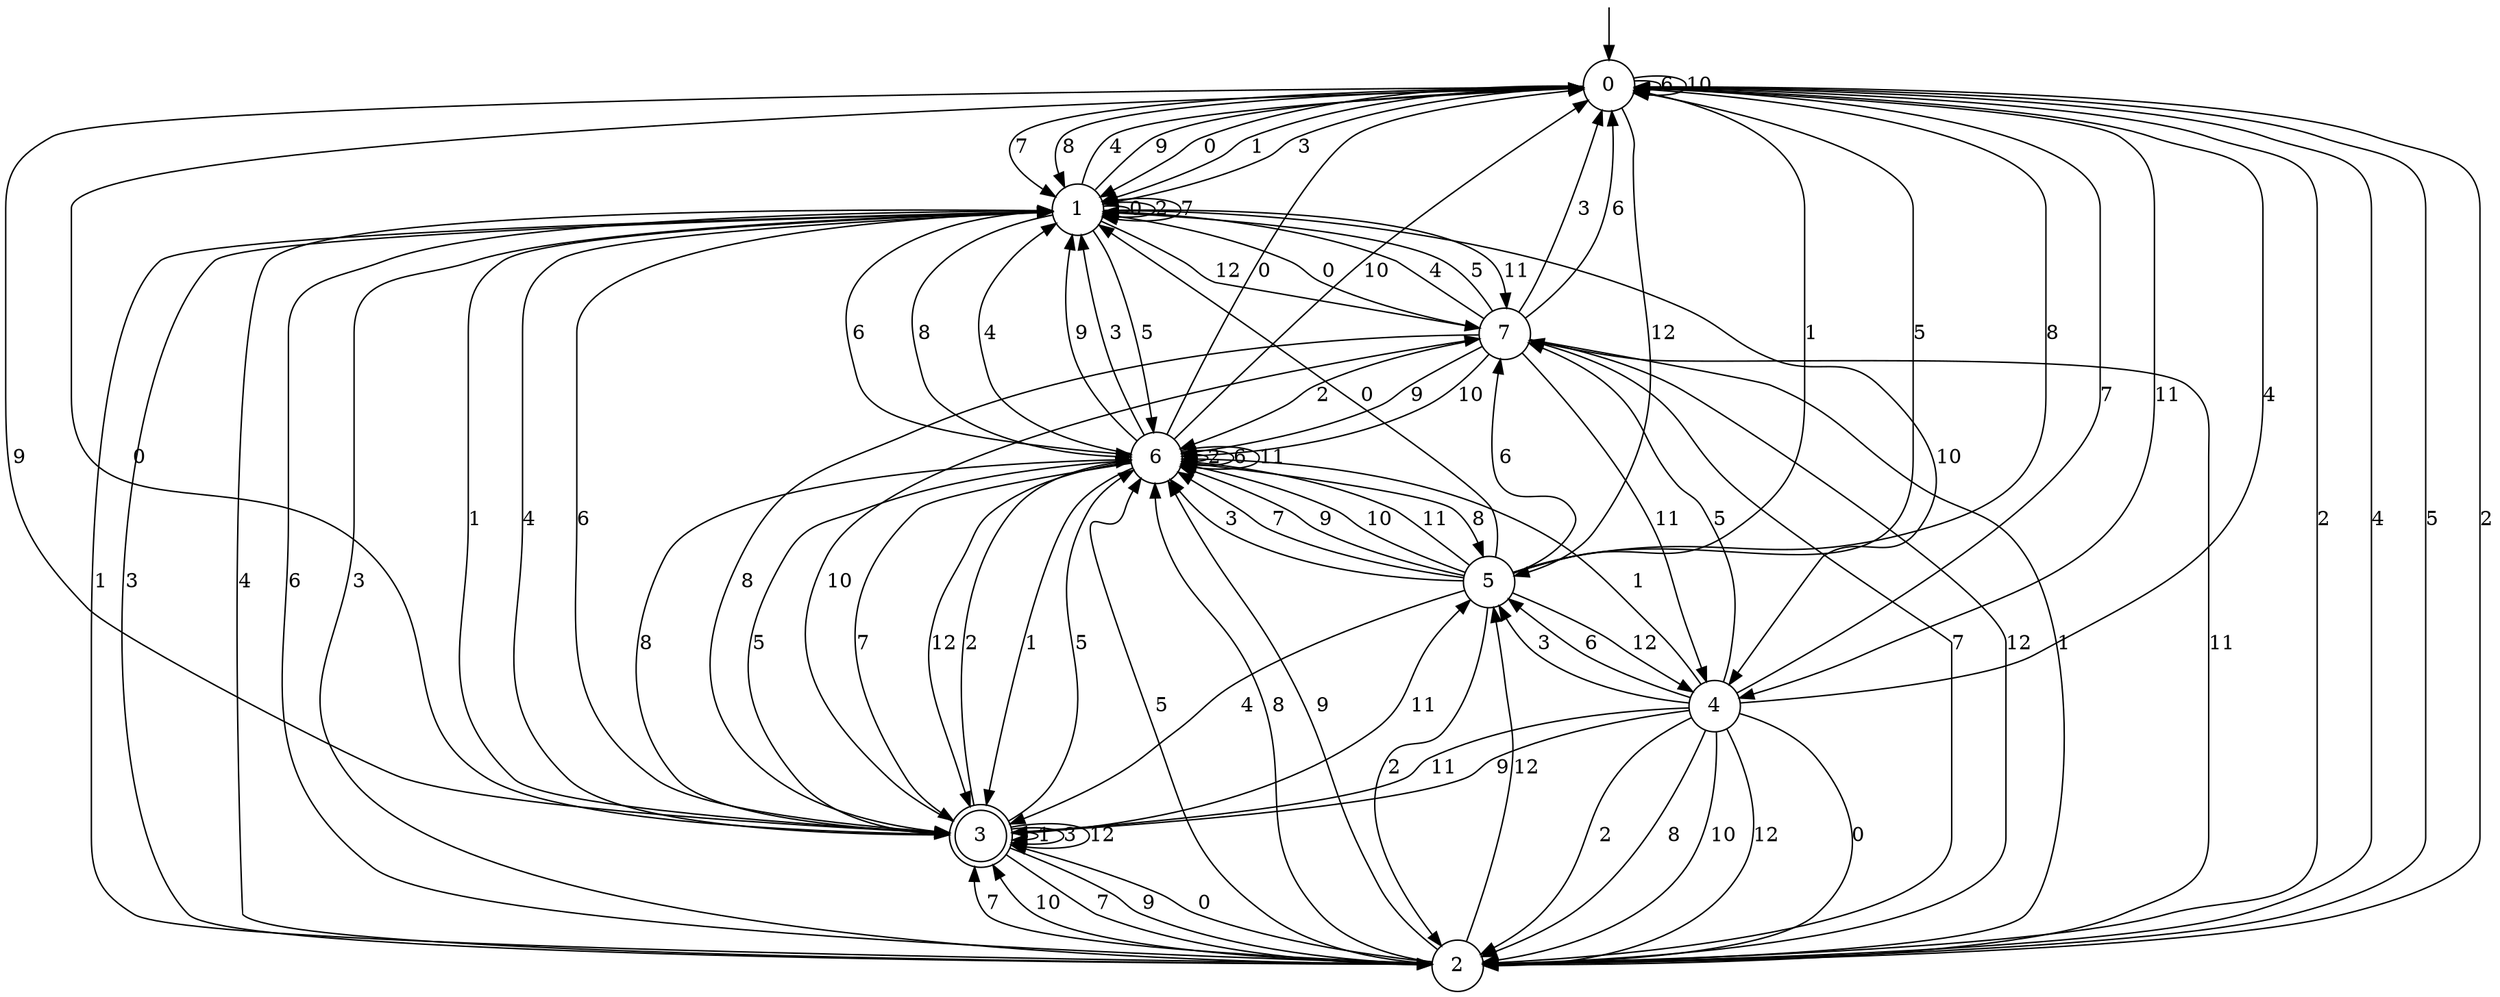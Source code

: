 digraph g {

	s0 [shape="circle" label="0"];
	s1 [shape="circle" label="1"];
	s2 [shape="circle" label="2"];
	s3 [shape="doublecircle" label="3"];
	s4 [shape="circle" label="4"];
	s5 [shape="circle" label="5"];
	s6 [shape="circle" label="6"];
	s7 [shape="circle" label="7"];
	s0 -> s1 [label="0"];
	s0 -> s1 [label="1"];
	s0 -> s2 [label="2"];
	s0 -> s1 [label="3"];
	s0 -> s2 [label="4"];
	s0 -> s2 [label="5"];
	s0 -> s0 [label="6"];
	s0 -> s1 [label="7"];
	s0 -> s1 [label="8"];
	s0 -> s3 [label="9"];
	s0 -> s0 [label="10"];
	s0 -> s4 [label="11"];
	s0 -> s5 [label="12"];
	s1 -> s1 [label="0"];
	s1 -> s3 [label="1"];
	s1 -> s1 [label="2"];
	s1 -> s2 [label="3"];
	s1 -> s0 [label="4"];
	s1 -> s6 [label="5"];
	s1 -> s6 [label="6"];
	s1 -> s1 [label="7"];
	s1 -> s6 [label="8"];
	s1 -> s0 [label="9"];
	s1 -> s4 [label="10"];
	s1 -> s7 [label="11"];
	s1 -> s7 [label="12"];
	s2 -> s3 [label="0"];
	s2 -> s1 [label="1"];
	s2 -> s0 [label="2"];
	s2 -> s1 [label="3"];
	s2 -> s1 [label="4"];
	s2 -> s6 [label="5"];
	s2 -> s1 [label="6"];
	s2 -> s3 [label="7"];
	s2 -> s6 [label="8"];
	s2 -> s6 [label="9"];
	s2 -> s3 [label="10"];
	s2 -> s7 [label="11"];
	s2 -> s5 [label="12"];
	s3 -> s0 [label="0"];
	s3 -> s3 [label="1"];
	s3 -> s6 [label="2"];
	s3 -> s3 [label="3"];
	s3 -> s1 [label="4"];
	s3 -> s6 [label="5"];
	s3 -> s1 [label="6"];
	s3 -> s2 [label="7"];
	s3 -> s6 [label="8"];
	s3 -> s2 [label="9"];
	s3 -> s7 [label="10"];
	s3 -> s5 [label="11"];
	s3 -> s3 [label="12"];
	s4 -> s2 [label="0"];
	s4 -> s6 [label="1"];
	s4 -> s2 [label="2"];
	s4 -> s5 [label="3"];
	s4 -> s0 [label="4"];
	s4 -> s7 [label="5"];
	s4 -> s5 [label="6"];
	s4 -> s0 [label="7"];
	s4 -> s2 [label="8"];
	s4 -> s3 [label="9"];
	s4 -> s2 [label="10"];
	s4 -> s3 [label="11"];
	s4 -> s2 [label="12"];
	s5 -> s1 [label="0"];
	s5 -> s0 [label="1"];
	s5 -> s2 [label="2"];
	s5 -> s6 [label="3"];
	s5 -> s3 [label="4"];
	s5 -> s0 [label="5"];
	s5 -> s7 [label="6"];
	s5 -> s6 [label="7"];
	s5 -> s0 [label="8"];
	s5 -> s6 [label="9"];
	s5 -> s6 [label="10"];
	s5 -> s6 [label="11"];
	s5 -> s4 [label="12"];
	s6 -> s0 [label="0"];
	s6 -> s3 [label="1"];
	s6 -> s6 [label="2"];
	s6 -> s1 [label="3"];
	s6 -> s1 [label="4"];
	s6 -> s3 [label="5"];
	s6 -> s6 [label="6"];
	s6 -> s3 [label="7"];
	s6 -> s5 [label="8"];
	s6 -> s1 [label="9"];
	s6 -> s0 [label="10"];
	s6 -> s6 [label="11"];
	s6 -> s3 [label="12"];
	s7 -> s1 [label="0"];
	s7 -> s2 [label="1"];
	s7 -> s6 [label="2"];
	s7 -> s0 [label="3"];
	s7 -> s1 [label="4"];
	s7 -> s1 [label="5"];
	s7 -> s0 [label="6"];
	s7 -> s2 [label="7"];
	s7 -> s3 [label="8"];
	s7 -> s6 [label="9"];
	s7 -> s6 [label="10"];
	s7 -> s4 [label="11"];
	s7 -> s2 [label="12"];

__start0 [label="" shape="none" width="0" height="0"];
__start0 -> s0;

}
